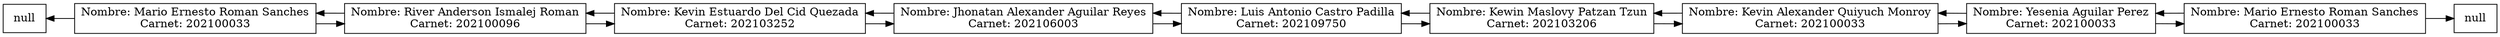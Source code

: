 digraph lista{
rankdir=LR;
node[shape = record];
nodonull1[label="null"];
nodonull2[label="null"];
nodonull1->nodo0 [dir=back];
nodo0[label="Nombre: Mario Ernesto Roman Sanches\nCarnet: 202100033"];
nodo1[label="Nombre: River Anderson Ismalej Roman\nCarnet: 202100096"];
nodo2[label="Nombre: Kevin Estuardo Del Cid Quezada\nCarnet: 202103252"];
nodo3[label="Nombre: Jhonatan Alexander Aguilar Reyes\nCarnet: 202106003"];
nodo4[label="Nombre: Luis Antonio Castro Padilla\nCarnet: 202109750"];
nodo5[label="Nombre: Kewin Maslovy Patzan Tzun\nCarnet: 202103206"];
nodo6[label="Nombre: Kevin Alexander Quiyuch Monroy\nCarnet: 202100033"];
nodo7[label="Nombre: Yesenia Aguilar Perez\nCarnet: 202100033"];
nodo8[label="Nombre: Mario Ernesto Roman Sanches\nCarnet: 202100033"];
nodo0->nodo1;
nodo1->nodo0;
nodo1->nodo2;
nodo2->nodo1;
nodo2->nodo3;
nodo3->nodo2;
nodo3->nodo4;
nodo4->nodo3;
nodo4->nodo5;
nodo5->nodo4;
nodo5->nodo6;
nodo6->nodo5;
nodo6->nodo7;
nodo7->nodo6;
nodo7->nodo8;
nodo8->nodo7;
nodo8->nodonull2;
}
